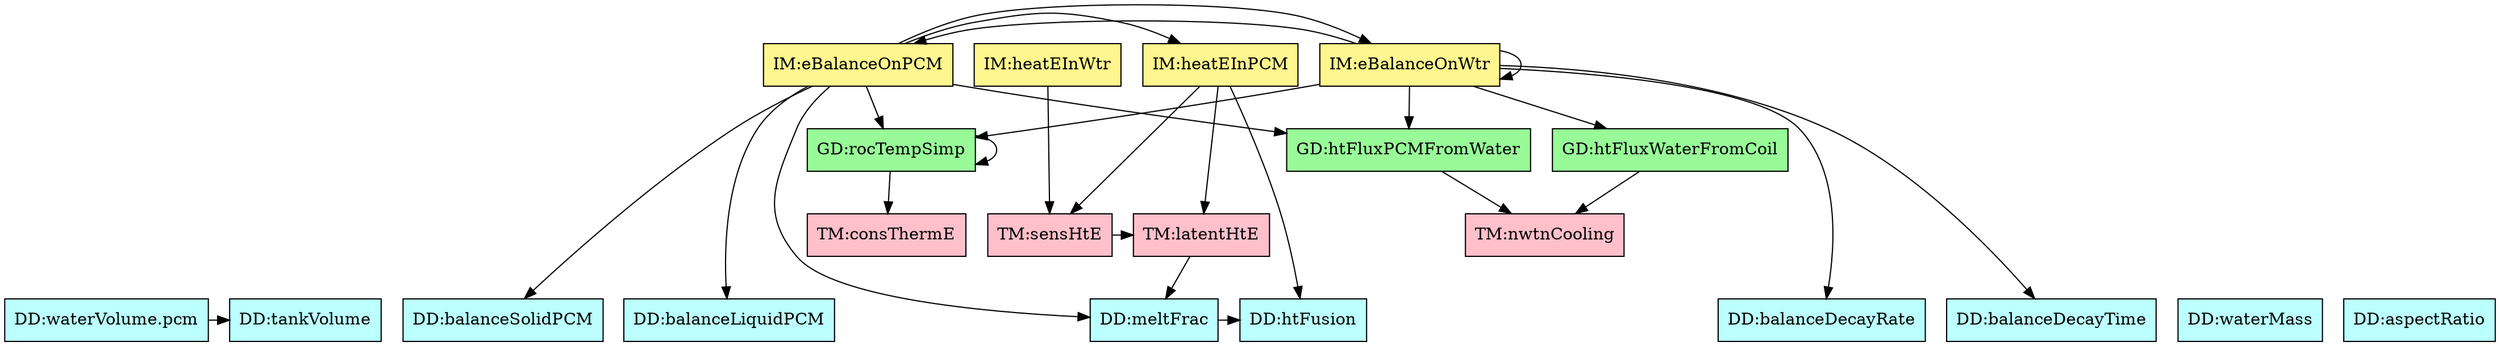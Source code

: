 digraph refvsref {
	wVol -> tankVol;
	meltFrac -> htFusion;
	sensHeatMK -> latentHtETMMK;
	latentHtETMMK -> meltFrac;
	rocTempSimpRCMK -> consThermECSMK;
	rocTempSimpRCMK -> rocTempSimpRCMK;
	htFluxCMK -> nwtnCoolingTMMK;
	htFluxPMK -> nwtnCoolingTMMK;
	eBalanceOnWtrRCMK -> tauW;
	eBalanceOnWtrRCMK -> eta;
	eBalanceOnWtrRCMK -> rocTempSimpRCMK;
	eBalanceOnWtrRCMK -> htFluxCMK;
	eBalanceOnWtrRCMK -> htFluxPMK;
	eBalanceOnWtrRCMK -> eBalanceOnWtrRCMK;
	eBalanceOnWtrRCMK -> eBalanceOnPCMRCMK;
	eBalanceOnPCMRCMK -> tauSP;
	eBalanceOnPCMRCMK -> tauLP;
	eBalanceOnPCMRCMK -> meltFrac;
	eBalanceOnPCMRCMK -> rocTempSimpRCMK;
	eBalanceOnPCMRCMK -> htFluxPMK;
	eBalanceOnPCMRCMK -> eBalanceOnWtrRCMK;
	eBalanceOnPCMRCMK -> heatEInPCMRCMK;
	heatEInWtrIMMK -> sensHeatMK;
	heatEInPCMRCMK -> htFusion;
	heatEInPCMRCMK -> sensHeatMK;
	heatEInPCMRCMK -> latentHtETMMK;


	wMass	[shape=box, color=black, style=filled, fillcolor=paleturquoise1, label="DD:waterMass"];
	wVol	[shape=box, color=black, style=filled, fillcolor=paleturquoise1, label="DD:waterVolume.pcm"];
	tankVol	[shape=box, color=black, style=filled, fillcolor=paleturquoise1, label="DD:tankVolume"];
	tauW	[shape=box, color=black, style=filled, fillcolor=paleturquoise1, label="DD:balanceDecayRate"];
	eta	[shape=box, color=black, style=filled, fillcolor=paleturquoise1, label="DD:balanceDecayTime"];
	tauSP	[shape=box, color=black, style=filled, fillcolor=paleturquoise1, label="DD:balanceSolidPCM"];
	tauLP	[shape=box, color=black, style=filled, fillcolor=paleturquoise1, label="DD:balanceLiquidPCM"];
	htFusion	[shape=box, color=black, style=filled, fillcolor=paleturquoise1, label="DD:htFusion"];
	meltFrac	[shape=box, color=black, style=filled, fillcolor=paleturquoise1, label="DD:meltFrac"];
	aspectRatio	[shape=box, color=black, style=filled, fillcolor=paleturquoise1, label="DD:aspectRatio"];

	subgraph DD {
	rank="same"
	{wMass, wVol, tankVol, tauW, eta, tauSP, tauLP, htFusion, meltFrac, aspectRatio}
	}

	consThermECSMK	[shape=box, color=black, style=filled, fillcolor=pink, label="TM:consThermE"];
	sensHeatMK	[shape=box, color=black, style=filled, fillcolor=pink, label="TM:sensHtE"];
	latentHtETMMK	[shape=box, color=black, style=filled, fillcolor=pink, label="TM:latentHtE"];
	nwtnCoolingTMMK	[shape=box, color=black, style=filled, fillcolor=pink, label="TM:nwtnCooling"];

	subgraph TM {
	rank="same"
	{consThermECSMK, sensHeatMK, latentHtETMMK, nwtnCoolingTMMK}
	}

	rocTempSimpRCMK	[shape=box, color=black, style=filled, fillcolor=palegreen, label="GD:rocTempSimp"];
	htFluxCMK	[shape=box, color=black, style=filled, fillcolor=palegreen, label="GD:htFluxWaterFromCoil"];
	htFluxPMK	[shape=box, color=black, style=filled, fillcolor=palegreen, label="GD:htFluxPCMFromWater"];

	subgraph GD {
	rank="same"
	{rocTempSimpRCMK, htFluxCMK, htFluxPMK}
	}

	eBalanceOnWtrRCMK	[shape=box, color=black, style=filled, fillcolor=khaki1, label="IM:eBalanceOnWtr"];
	eBalanceOnPCMRCMK	[shape=box, color=black, style=filled, fillcolor=khaki1, label="IM:eBalanceOnPCM"];
	heatEInWtrIMMK	[shape=box, color=black, style=filled, fillcolor=khaki1, label="IM:heatEInWtr"];
	heatEInPCMRCMK	[shape=box, color=black, style=filled, fillcolor=khaki1, label="IM:heatEInPCM"];

	subgraph IM {
	rank="same"
	{eBalanceOnWtrRCMK, eBalanceOnPCMRCMK, heatEInWtrIMMK, heatEInPCMRCMK}
	}

}
